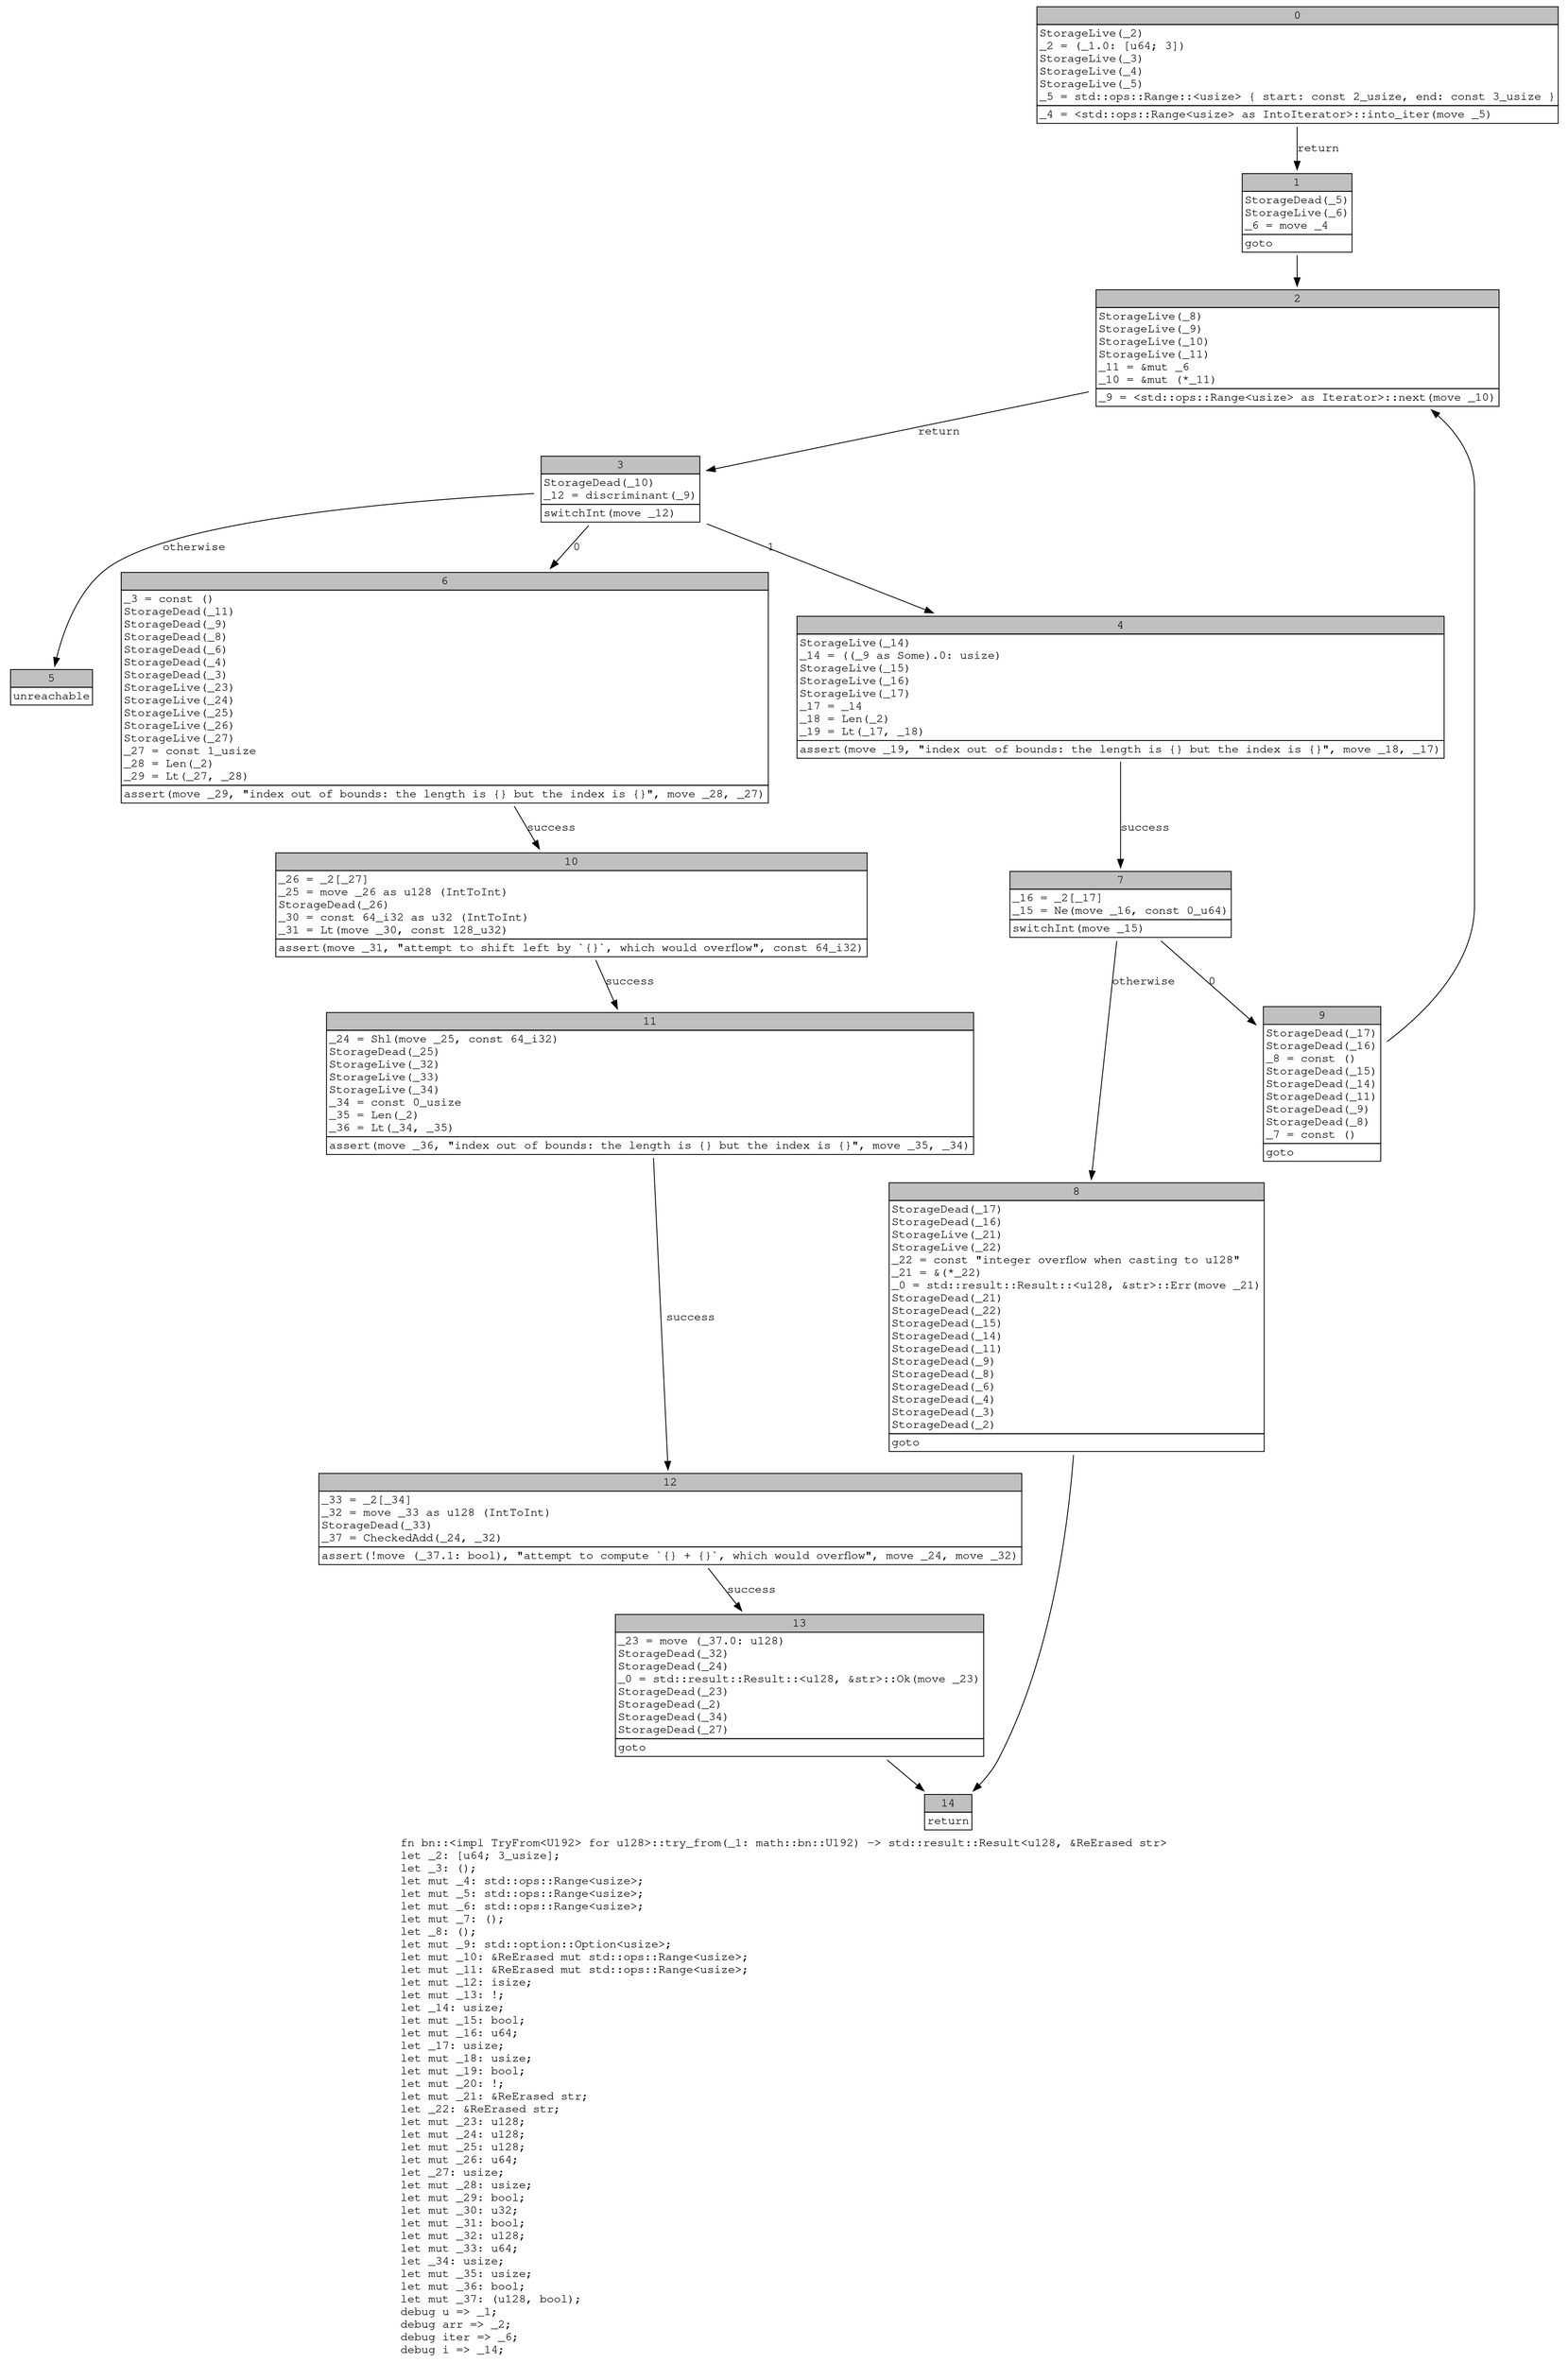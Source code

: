 digraph Mir_0_14455 {
    graph [fontname="Courier, monospace"];
    node [fontname="Courier, monospace"];
    edge [fontname="Courier, monospace"];
    label=<fn bn::&lt;impl TryFrom&lt;U192&gt; for u128&gt;::try_from(_1: math::bn::U192) -&gt; std::result::Result&lt;u128, &amp;ReErased str&gt;<br align="left"/>let _2: [u64; 3_usize];<br align="left"/>let _3: ();<br align="left"/>let mut _4: std::ops::Range&lt;usize&gt;;<br align="left"/>let mut _5: std::ops::Range&lt;usize&gt;;<br align="left"/>let mut _6: std::ops::Range&lt;usize&gt;;<br align="left"/>let mut _7: ();<br align="left"/>let _8: ();<br align="left"/>let mut _9: std::option::Option&lt;usize&gt;;<br align="left"/>let mut _10: &amp;ReErased mut std::ops::Range&lt;usize&gt;;<br align="left"/>let mut _11: &amp;ReErased mut std::ops::Range&lt;usize&gt;;<br align="left"/>let mut _12: isize;<br align="left"/>let mut _13: !;<br align="left"/>let _14: usize;<br align="left"/>let mut _15: bool;<br align="left"/>let mut _16: u64;<br align="left"/>let _17: usize;<br align="left"/>let mut _18: usize;<br align="left"/>let mut _19: bool;<br align="left"/>let mut _20: !;<br align="left"/>let mut _21: &amp;ReErased str;<br align="left"/>let _22: &amp;ReErased str;<br align="left"/>let mut _23: u128;<br align="left"/>let mut _24: u128;<br align="left"/>let mut _25: u128;<br align="left"/>let mut _26: u64;<br align="left"/>let _27: usize;<br align="left"/>let mut _28: usize;<br align="left"/>let mut _29: bool;<br align="left"/>let mut _30: u32;<br align="left"/>let mut _31: bool;<br align="left"/>let mut _32: u128;<br align="left"/>let mut _33: u64;<br align="left"/>let _34: usize;<br align="left"/>let mut _35: usize;<br align="left"/>let mut _36: bool;<br align="left"/>let mut _37: (u128, bool);<br align="left"/>debug u =&gt; _1;<br align="left"/>debug arr =&gt; _2;<br align="left"/>debug iter =&gt; _6;<br align="left"/>debug i =&gt; _14;<br align="left"/>>;
    bb0__0_14455 [shape="none", label=<<table border="0" cellborder="1" cellspacing="0"><tr><td bgcolor="gray" align="center" colspan="1">0</td></tr><tr><td align="left" balign="left">StorageLive(_2)<br/>_2 = (_1.0: [u64; 3])<br/>StorageLive(_3)<br/>StorageLive(_4)<br/>StorageLive(_5)<br/>_5 = std::ops::Range::&lt;usize&gt; { start: const 2_usize, end: const 3_usize }<br/></td></tr><tr><td align="left">_4 = &lt;std::ops::Range&lt;usize&gt; as IntoIterator&gt;::into_iter(move _5)</td></tr></table>>];
    bb1__0_14455 [shape="none", label=<<table border="0" cellborder="1" cellspacing="0"><tr><td bgcolor="gray" align="center" colspan="1">1</td></tr><tr><td align="left" balign="left">StorageDead(_5)<br/>StorageLive(_6)<br/>_6 = move _4<br/></td></tr><tr><td align="left">goto</td></tr></table>>];
    bb2__0_14455 [shape="none", label=<<table border="0" cellborder="1" cellspacing="0"><tr><td bgcolor="gray" align="center" colspan="1">2</td></tr><tr><td align="left" balign="left">StorageLive(_8)<br/>StorageLive(_9)<br/>StorageLive(_10)<br/>StorageLive(_11)<br/>_11 = &amp;mut _6<br/>_10 = &amp;mut (*_11)<br/></td></tr><tr><td align="left">_9 = &lt;std::ops::Range&lt;usize&gt; as Iterator&gt;::next(move _10)</td></tr></table>>];
    bb3__0_14455 [shape="none", label=<<table border="0" cellborder="1" cellspacing="0"><tr><td bgcolor="gray" align="center" colspan="1">3</td></tr><tr><td align="left" balign="left">StorageDead(_10)<br/>_12 = discriminant(_9)<br/></td></tr><tr><td align="left">switchInt(move _12)</td></tr></table>>];
    bb4__0_14455 [shape="none", label=<<table border="0" cellborder="1" cellspacing="0"><tr><td bgcolor="gray" align="center" colspan="1">4</td></tr><tr><td align="left" balign="left">StorageLive(_14)<br/>_14 = ((_9 as Some).0: usize)<br/>StorageLive(_15)<br/>StorageLive(_16)<br/>StorageLive(_17)<br/>_17 = _14<br/>_18 = Len(_2)<br/>_19 = Lt(_17, _18)<br/></td></tr><tr><td align="left">assert(move _19, &quot;index out of bounds: the length is {} but the index is {}&quot;, move _18, _17)</td></tr></table>>];
    bb5__0_14455 [shape="none", label=<<table border="0" cellborder="1" cellspacing="0"><tr><td bgcolor="gray" align="center" colspan="1">5</td></tr><tr><td align="left">unreachable</td></tr></table>>];
    bb6__0_14455 [shape="none", label=<<table border="0" cellborder="1" cellspacing="0"><tr><td bgcolor="gray" align="center" colspan="1">6</td></tr><tr><td align="left" balign="left">_3 = const ()<br/>StorageDead(_11)<br/>StorageDead(_9)<br/>StorageDead(_8)<br/>StorageDead(_6)<br/>StorageDead(_4)<br/>StorageDead(_3)<br/>StorageLive(_23)<br/>StorageLive(_24)<br/>StorageLive(_25)<br/>StorageLive(_26)<br/>StorageLive(_27)<br/>_27 = const 1_usize<br/>_28 = Len(_2)<br/>_29 = Lt(_27, _28)<br/></td></tr><tr><td align="left">assert(move _29, &quot;index out of bounds: the length is {} but the index is {}&quot;, move _28, _27)</td></tr></table>>];
    bb7__0_14455 [shape="none", label=<<table border="0" cellborder="1" cellspacing="0"><tr><td bgcolor="gray" align="center" colspan="1">7</td></tr><tr><td align="left" balign="left">_16 = _2[_17]<br/>_15 = Ne(move _16, const 0_u64)<br/></td></tr><tr><td align="left">switchInt(move _15)</td></tr></table>>];
    bb8__0_14455 [shape="none", label=<<table border="0" cellborder="1" cellspacing="0"><tr><td bgcolor="gray" align="center" colspan="1">8</td></tr><tr><td align="left" balign="left">StorageDead(_17)<br/>StorageDead(_16)<br/>StorageLive(_21)<br/>StorageLive(_22)<br/>_22 = const &quot;integer overflow when casting to u128&quot;<br/>_21 = &amp;(*_22)<br/>_0 = std::result::Result::&lt;u128, &amp;str&gt;::Err(move _21)<br/>StorageDead(_21)<br/>StorageDead(_22)<br/>StorageDead(_15)<br/>StorageDead(_14)<br/>StorageDead(_11)<br/>StorageDead(_9)<br/>StorageDead(_8)<br/>StorageDead(_6)<br/>StorageDead(_4)<br/>StorageDead(_3)<br/>StorageDead(_2)<br/></td></tr><tr><td align="left">goto</td></tr></table>>];
    bb9__0_14455 [shape="none", label=<<table border="0" cellborder="1" cellspacing="0"><tr><td bgcolor="gray" align="center" colspan="1">9</td></tr><tr><td align="left" balign="left">StorageDead(_17)<br/>StorageDead(_16)<br/>_8 = const ()<br/>StorageDead(_15)<br/>StorageDead(_14)<br/>StorageDead(_11)<br/>StorageDead(_9)<br/>StorageDead(_8)<br/>_7 = const ()<br/></td></tr><tr><td align="left">goto</td></tr></table>>];
    bb10__0_14455 [shape="none", label=<<table border="0" cellborder="1" cellspacing="0"><tr><td bgcolor="gray" align="center" colspan="1">10</td></tr><tr><td align="left" balign="left">_26 = _2[_27]<br/>_25 = move _26 as u128 (IntToInt)<br/>StorageDead(_26)<br/>_30 = const 64_i32 as u32 (IntToInt)<br/>_31 = Lt(move _30, const 128_u32)<br/></td></tr><tr><td align="left">assert(move _31, &quot;attempt to shift left by `{}`, which would overflow&quot;, const 64_i32)</td></tr></table>>];
    bb11__0_14455 [shape="none", label=<<table border="0" cellborder="1" cellspacing="0"><tr><td bgcolor="gray" align="center" colspan="1">11</td></tr><tr><td align="left" balign="left">_24 = Shl(move _25, const 64_i32)<br/>StorageDead(_25)<br/>StorageLive(_32)<br/>StorageLive(_33)<br/>StorageLive(_34)<br/>_34 = const 0_usize<br/>_35 = Len(_2)<br/>_36 = Lt(_34, _35)<br/></td></tr><tr><td align="left">assert(move _36, &quot;index out of bounds: the length is {} but the index is {}&quot;, move _35, _34)</td></tr></table>>];
    bb12__0_14455 [shape="none", label=<<table border="0" cellborder="1" cellspacing="0"><tr><td bgcolor="gray" align="center" colspan="1">12</td></tr><tr><td align="left" balign="left">_33 = _2[_34]<br/>_32 = move _33 as u128 (IntToInt)<br/>StorageDead(_33)<br/>_37 = CheckedAdd(_24, _32)<br/></td></tr><tr><td align="left">assert(!move (_37.1: bool), &quot;attempt to compute `{} + {}`, which would overflow&quot;, move _24, move _32)</td></tr></table>>];
    bb13__0_14455 [shape="none", label=<<table border="0" cellborder="1" cellspacing="0"><tr><td bgcolor="gray" align="center" colspan="1">13</td></tr><tr><td align="left" balign="left">_23 = move (_37.0: u128)<br/>StorageDead(_32)<br/>StorageDead(_24)<br/>_0 = std::result::Result::&lt;u128, &amp;str&gt;::Ok(move _23)<br/>StorageDead(_23)<br/>StorageDead(_2)<br/>StorageDead(_34)<br/>StorageDead(_27)<br/></td></tr><tr><td align="left">goto</td></tr></table>>];
    bb14__0_14455 [shape="none", label=<<table border="0" cellborder="1" cellspacing="0"><tr><td bgcolor="gray" align="center" colspan="1">14</td></tr><tr><td align="left">return</td></tr></table>>];
    bb0__0_14455 -> bb1__0_14455 [label="return"];
    bb1__0_14455 -> bb2__0_14455 [label=""];
    bb2__0_14455 -> bb3__0_14455 [label="return"];
    bb3__0_14455 -> bb6__0_14455 [label="0"];
    bb3__0_14455 -> bb4__0_14455 [label="1"];
    bb3__0_14455 -> bb5__0_14455 [label="otherwise"];
    bb4__0_14455 -> bb7__0_14455 [label="success"];
    bb6__0_14455 -> bb10__0_14455 [label="success"];
    bb7__0_14455 -> bb9__0_14455 [label="0"];
    bb7__0_14455 -> bb8__0_14455 [label="otherwise"];
    bb8__0_14455 -> bb14__0_14455 [label=""];
    bb9__0_14455 -> bb2__0_14455 [label=""];
    bb10__0_14455 -> bb11__0_14455 [label="success"];
    bb11__0_14455 -> bb12__0_14455 [label="success"];
    bb12__0_14455 -> bb13__0_14455 [label="success"];
    bb13__0_14455 -> bb14__0_14455 [label=""];
}
